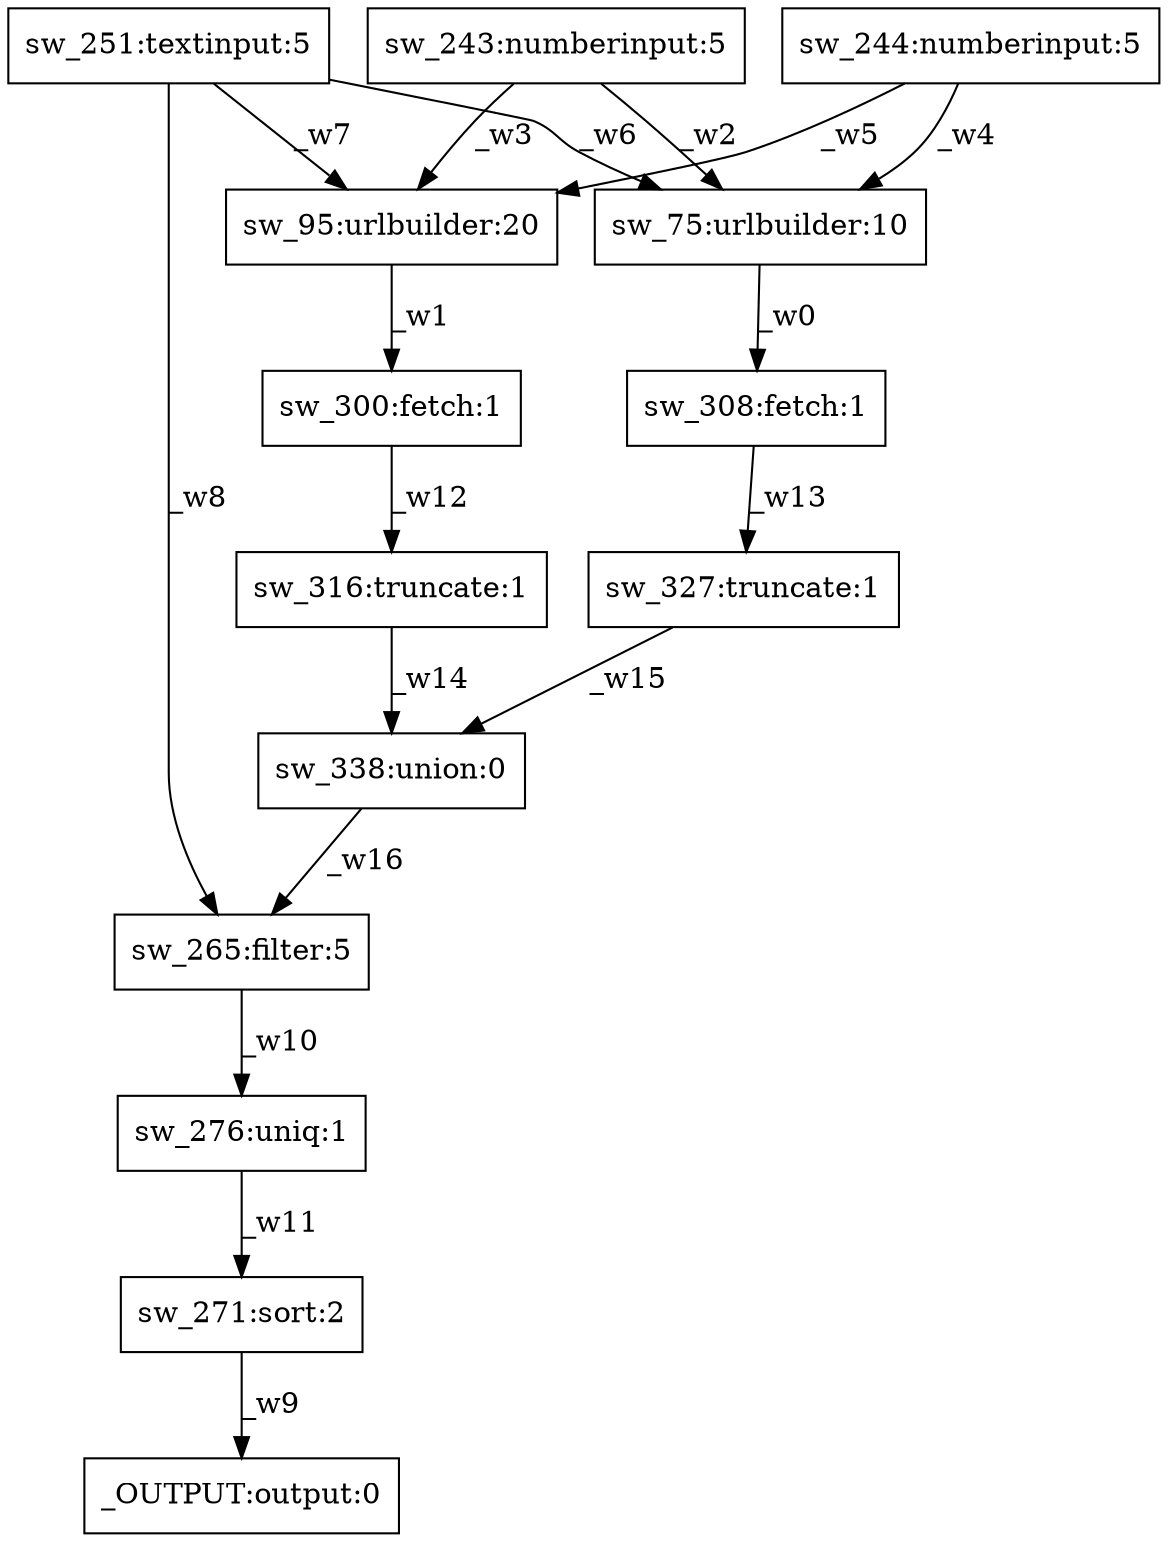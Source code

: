 digraph test1 { node [shape=box] "_OUTPUT" [label="_OUTPUT:output:0"];"sw_276" [label="sw_276:uniq:1"];"sw_300" [label="sw_300:fetch:1"];"sw_316" [label="sw_316:truncate:1"];"sw_338" [label="sw_338:union:0"];"sw_244" [label="sw_244:numberinput:5"];"sw_327" [label="sw_327:truncate:1"];"sw_95" [label="sw_95:urlbuilder:20"];"sw_251" [label="sw_251:textinput:5"];"sw_265" [label="sw_265:filter:5"];"sw_75" [label="sw_75:urlbuilder:10"];"sw_243" [label="sw_243:numberinput:5"];"sw_271" [label="sw_271:sort:2"];"sw_308" [label="sw_308:fetch:1"];"sw_75" -> "sw_308" [label="_w0"];"sw_95" -> "sw_300" [label="_w1"];"sw_243" -> "sw_75" [label="_w2"];"sw_243" -> "sw_95" [label="_w3"];"sw_244" -> "sw_75" [label="_w4"];"sw_244" -> "sw_95" [label="_w5"];"sw_251" -> "sw_75" [label="_w6"];"sw_251" -> "sw_95" [label="_w7"];"sw_251" -> "sw_265" [label="_w8"];"sw_271" -> "_OUTPUT" [label="_w9"];"sw_265" -> "sw_276" [label="_w10"];"sw_276" -> "sw_271" [label="_w11"];"sw_300" -> "sw_316" [label="_w12"];"sw_308" -> "sw_327" [label="_w13"];"sw_316" -> "sw_338" [label="_w14"];"sw_327" -> "sw_338" [label="_w15"];"sw_338" -> "sw_265" [label="_w16"];}